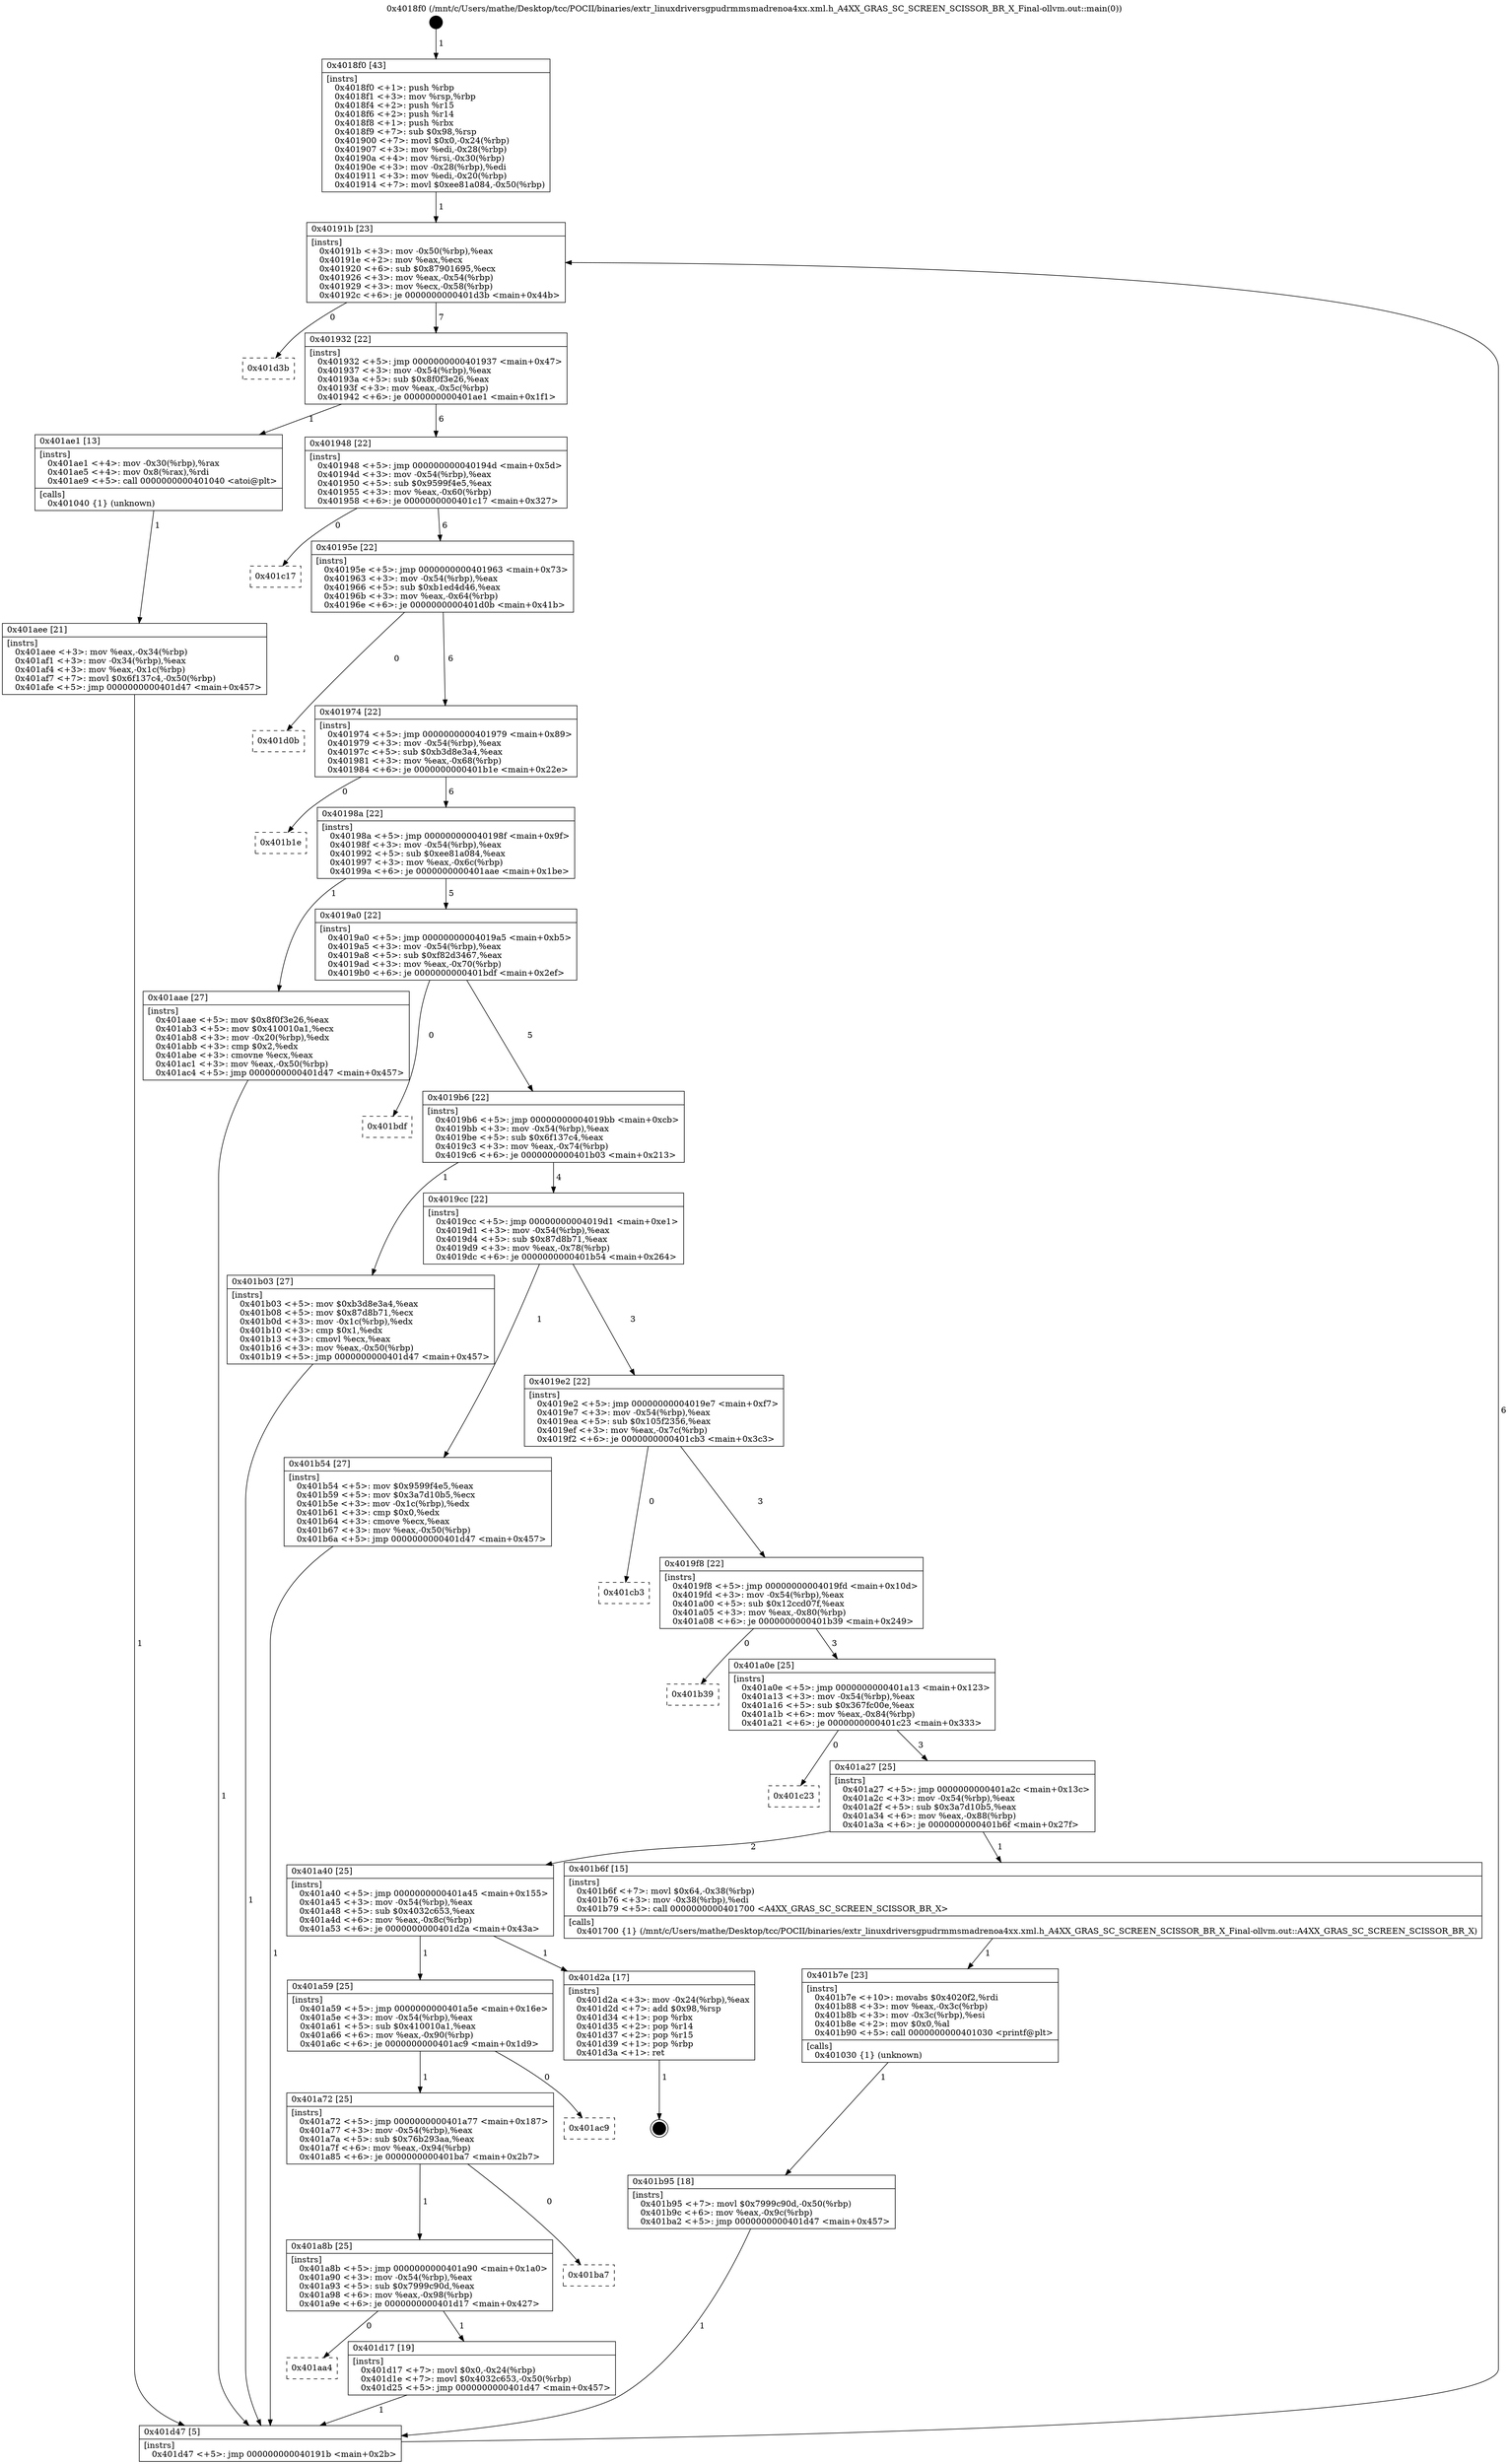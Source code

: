 digraph "0x4018f0" {
  label = "0x4018f0 (/mnt/c/Users/mathe/Desktop/tcc/POCII/binaries/extr_linuxdriversgpudrmmsmadrenoa4xx.xml.h_A4XX_GRAS_SC_SCREEN_SCISSOR_BR_X_Final-ollvm.out::main(0))"
  labelloc = "t"
  node[shape=record]

  Entry [label="",width=0.3,height=0.3,shape=circle,fillcolor=black,style=filled]
  "0x40191b" [label="{
     0x40191b [23]\l
     | [instrs]\l
     &nbsp;&nbsp;0x40191b \<+3\>: mov -0x50(%rbp),%eax\l
     &nbsp;&nbsp;0x40191e \<+2\>: mov %eax,%ecx\l
     &nbsp;&nbsp;0x401920 \<+6\>: sub $0x87901695,%ecx\l
     &nbsp;&nbsp;0x401926 \<+3\>: mov %eax,-0x54(%rbp)\l
     &nbsp;&nbsp;0x401929 \<+3\>: mov %ecx,-0x58(%rbp)\l
     &nbsp;&nbsp;0x40192c \<+6\>: je 0000000000401d3b \<main+0x44b\>\l
  }"]
  "0x401d3b" [label="{
     0x401d3b\l
  }", style=dashed]
  "0x401932" [label="{
     0x401932 [22]\l
     | [instrs]\l
     &nbsp;&nbsp;0x401932 \<+5\>: jmp 0000000000401937 \<main+0x47\>\l
     &nbsp;&nbsp;0x401937 \<+3\>: mov -0x54(%rbp),%eax\l
     &nbsp;&nbsp;0x40193a \<+5\>: sub $0x8f0f3e26,%eax\l
     &nbsp;&nbsp;0x40193f \<+3\>: mov %eax,-0x5c(%rbp)\l
     &nbsp;&nbsp;0x401942 \<+6\>: je 0000000000401ae1 \<main+0x1f1\>\l
  }"]
  Exit [label="",width=0.3,height=0.3,shape=circle,fillcolor=black,style=filled,peripheries=2]
  "0x401ae1" [label="{
     0x401ae1 [13]\l
     | [instrs]\l
     &nbsp;&nbsp;0x401ae1 \<+4\>: mov -0x30(%rbp),%rax\l
     &nbsp;&nbsp;0x401ae5 \<+4\>: mov 0x8(%rax),%rdi\l
     &nbsp;&nbsp;0x401ae9 \<+5\>: call 0000000000401040 \<atoi@plt\>\l
     | [calls]\l
     &nbsp;&nbsp;0x401040 \{1\} (unknown)\l
  }"]
  "0x401948" [label="{
     0x401948 [22]\l
     | [instrs]\l
     &nbsp;&nbsp;0x401948 \<+5\>: jmp 000000000040194d \<main+0x5d\>\l
     &nbsp;&nbsp;0x40194d \<+3\>: mov -0x54(%rbp),%eax\l
     &nbsp;&nbsp;0x401950 \<+5\>: sub $0x9599f4e5,%eax\l
     &nbsp;&nbsp;0x401955 \<+3\>: mov %eax,-0x60(%rbp)\l
     &nbsp;&nbsp;0x401958 \<+6\>: je 0000000000401c17 \<main+0x327\>\l
  }"]
  "0x401aa4" [label="{
     0x401aa4\l
  }", style=dashed]
  "0x401c17" [label="{
     0x401c17\l
  }", style=dashed]
  "0x40195e" [label="{
     0x40195e [22]\l
     | [instrs]\l
     &nbsp;&nbsp;0x40195e \<+5\>: jmp 0000000000401963 \<main+0x73\>\l
     &nbsp;&nbsp;0x401963 \<+3\>: mov -0x54(%rbp),%eax\l
     &nbsp;&nbsp;0x401966 \<+5\>: sub $0xb1ed4d46,%eax\l
     &nbsp;&nbsp;0x40196b \<+3\>: mov %eax,-0x64(%rbp)\l
     &nbsp;&nbsp;0x40196e \<+6\>: je 0000000000401d0b \<main+0x41b\>\l
  }"]
  "0x401d17" [label="{
     0x401d17 [19]\l
     | [instrs]\l
     &nbsp;&nbsp;0x401d17 \<+7\>: movl $0x0,-0x24(%rbp)\l
     &nbsp;&nbsp;0x401d1e \<+7\>: movl $0x4032c653,-0x50(%rbp)\l
     &nbsp;&nbsp;0x401d25 \<+5\>: jmp 0000000000401d47 \<main+0x457\>\l
  }"]
  "0x401d0b" [label="{
     0x401d0b\l
  }", style=dashed]
  "0x401974" [label="{
     0x401974 [22]\l
     | [instrs]\l
     &nbsp;&nbsp;0x401974 \<+5\>: jmp 0000000000401979 \<main+0x89\>\l
     &nbsp;&nbsp;0x401979 \<+3\>: mov -0x54(%rbp),%eax\l
     &nbsp;&nbsp;0x40197c \<+5\>: sub $0xb3d8e3a4,%eax\l
     &nbsp;&nbsp;0x401981 \<+3\>: mov %eax,-0x68(%rbp)\l
     &nbsp;&nbsp;0x401984 \<+6\>: je 0000000000401b1e \<main+0x22e\>\l
  }"]
  "0x401a8b" [label="{
     0x401a8b [25]\l
     | [instrs]\l
     &nbsp;&nbsp;0x401a8b \<+5\>: jmp 0000000000401a90 \<main+0x1a0\>\l
     &nbsp;&nbsp;0x401a90 \<+3\>: mov -0x54(%rbp),%eax\l
     &nbsp;&nbsp;0x401a93 \<+5\>: sub $0x7999c90d,%eax\l
     &nbsp;&nbsp;0x401a98 \<+6\>: mov %eax,-0x98(%rbp)\l
     &nbsp;&nbsp;0x401a9e \<+6\>: je 0000000000401d17 \<main+0x427\>\l
  }"]
  "0x401b1e" [label="{
     0x401b1e\l
  }", style=dashed]
  "0x40198a" [label="{
     0x40198a [22]\l
     | [instrs]\l
     &nbsp;&nbsp;0x40198a \<+5\>: jmp 000000000040198f \<main+0x9f\>\l
     &nbsp;&nbsp;0x40198f \<+3\>: mov -0x54(%rbp),%eax\l
     &nbsp;&nbsp;0x401992 \<+5\>: sub $0xee81a084,%eax\l
     &nbsp;&nbsp;0x401997 \<+3\>: mov %eax,-0x6c(%rbp)\l
     &nbsp;&nbsp;0x40199a \<+6\>: je 0000000000401aae \<main+0x1be\>\l
  }"]
  "0x401ba7" [label="{
     0x401ba7\l
  }", style=dashed]
  "0x401aae" [label="{
     0x401aae [27]\l
     | [instrs]\l
     &nbsp;&nbsp;0x401aae \<+5\>: mov $0x8f0f3e26,%eax\l
     &nbsp;&nbsp;0x401ab3 \<+5\>: mov $0x410010a1,%ecx\l
     &nbsp;&nbsp;0x401ab8 \<+3\>: mov -0x20(%rbp),%edx\l
     &nbsp;&nbsp;0x401abb \<+3\>: cmp $0x2,%edx\l
     &nbsp;&nbsp;0x401abe \<+3\>: cmovne %ecx,%eax\l
     &nbsp;&nbsp;0x401ac1 \<+3\>: mov %eax,-0x50(%rbp)\l
     &nbsp;&nbsp;0x401ac4 \<+5\>: jmp 0000000000401d47 \<main+0x457\>\l
  }"]
  "0x4019a0" [label="{
     0x4019a0 [22]\l
     | [instrs]\l
     &nbsp;&nbsp;0x4019a0 \<+5\>: jmp 00000000004019a5 \<main+0xb5\>\l
     &nbsp;&nbsp;0x4019a5 \<+3\>: mov -0x54(%rbp),%eax\l
     &nbsp;&nbsp;0x4019a8 \<+5\>: sub $0xf82d3467,%eax\l
     &nbsp;&nbsp;0x4019ad \<+3\>: mov %eax,-0x70(%rbp)\l
     &nbsp;&nbsp;0x4019b0 \<+6\>: je 0000000000401bdf \<main+0x2ef\>\l
  }"]
  "0x401d47" [label="{
     0x401d47 [5]\l
     | [instrs]\l
     &nbsp;&nbsp;0x401d47 \<+5\>: jmp 000000000040191b \<main+0x2b\>\l
  }"]
  "0x4018f0" [label="{
     0x4018f0 [43]\l
     | [instrs]\l
     &nbsp;&nbsp;0x4018f0 \<+1\>: push %rbp\l
     &nbsp;&nbsp;0x4018f1 \<+3\>: mov %rsp,%rbp\l
     &nbsp;&nbsp;0x4018f4 \<+2\>: push %r15\l
     &nbsp;&nbsp;0x4018f6 \<+2\>: push %r14\l
     &nbsp;&nbsp;0x4018f8 \<+1\>: push %rbx\l
     &nbsp;&nbsp;0x4018f9 \<+7\>: sub $0x98,%rsp\l
     &nbsp;&nbsp;0x401900 \<+7\>: movl $0x0,-0x24(%rbp)\l
     &nbsp;&nbsp;0x401907 \<+3\>: mov %edi,-0x28(%rbp)\l
     &nbsp;&nbsp;0x40190a \<+4\>: mov %rsi,-0x30(%rbp)\l
     &nbsp;&nbsp;0x40190e \<+3\>: mov -0x28(%rbp),%edi\l
     &nbsp;&nbsp;0x401911 \<+3\>: mov %edi,-0x20(%rbp)\l
     &nbsp;&nbsp;0x401914 \<+7\>: movl $0xee81a084,-0x50(%rbp)\l
  }"]
  "0x401aee" [label="{
     0x401aee [21]\l
     | [instrs]\l
     &nbsp;&nbsp;0x401aee \<+3\>: mov %eax,-0x34(%rbp)\l
     &nbsp;&nbsp;0x401af1 \<+3\>: mov -0x34(%rbp),%eax\l
     &nbsp;&nbsp;0x401af4 \<+3\>: mov %eax,-0x1c(%rbp)\l
     &nbsp;&nbsp;0x401af7 \<+7\>: movl $0x6f137c4,-0x50(%rbp)\l
     &nbsp;&nbsp;0x401afe \<+5\>: jmp 0000000000401d47 \<main+0x457\>\l
  }"]
  "0x401a72" [label="{
     0x401a72 [25]\l
     | [instrs]\l
     &nbsp;&nbsp;0x401a72 \<+5\>: jmp 0000000000401a77 \<main+0x187\>\l
     &nbsp;&nbsp;0x401a77 \<+3\>: mov -0x54(%rbp),%eax\l
     &nbsp;&nbsp;0x401a7a \<+5\>: sub $0x76b293aa,%eax\l
     &nbsp;&nbsp;0x401a7f \<+6\>: mov %eax,-0x94(%rbp)\l
     &nbsp;&nbsp;0x401a85 \<+6\>: je 0000000000401ba7 \<main+0x2b7\>\l
  }"]
  "0x401bdf" [label="{
     0x401bdf\l
  }", style=dashed]
  "0x4019b6" [label="{
     0x4019b6 [22]\l
     | [instrs]\l
     &nbsp;&nbsp;0x4019b6 \<+5\>: jmp 00000000004019bb \<main+0xcb\>\l
     &nbsp;&nbsp;0x4019bb \<+3\>: mov -0x54(%rbp),%eax\l
     &nbsp;&nbsp;0x4019be \<+5\>: sub $0x6f137c4,%eax\l
     &nbsp;&nbsp;0x4019c3 \<+3\>: mov %eax,-0x74(%rbp)\l
     &nbsp;&nbsp;0x4019c6 \<+6\>: je 0000000000401b03 \<main+0x213\>\l
  }"]
  "0x401ac9" [label="{
     0x401ac9\l
  }", style=dashed]
  "0x401b03" [label="{
     0x401b03 [27]\l
     | [instrs]\l
     &nbsp;&nbsp;0x401b03 \<+5\>: mov $0xb3d8e3a4,%eax\l
     &nbsp;&nbsp;0x401b08 \<+5\>: mov $0x87d8b71,%ecx\l
     &nbsp;&nbsp;0x401b0d \<+3\>: mov -0x1c(%rbp),%edx\l
     &nbsp;&nbsp;0x401b10 \<+3\>: cmp $0x1,%edx\l
     &nbsp;&nbsp;0x401b13 \<+3\>: cmovl %ecx,%eax\l
     &nbsp;&nbsp;0x401b16 \<+3\>: mov %eax,-0x50(%rbp)\l
     &nbsp;&nbsp;0x401b19 \<+5\>: jmp 0000000000401d47 \<main+0x457\>\l
  }"]
  "0x4019cc" [label="{
     0x4019cc [22]\l
     | [instrs]\l
     &nbsp;&nbsp;0x4019cc \<+5\>: jmp 00000000004019d1 \<main+0xe1\>\l
     &nbsp;&nbsp;0x4019d1 \<+3\>: mov -0x54(%rbp),%eax\l
     &nbsp;&nbsp;0x4019d4 \<+5\>: sub $0x87d8b71,%eax\l
     &nbsp;&nbsp;0x4019d9 \<+3\>: mov %eax,-0x78(%rbp)\l
     &nbsp;&nbsp;0x4019dc \<+6\>: je 0000000000401b54 \<main+0x264\>\l
  }"]
  "0x401a59" [label="{
     0x401a59 [25]\l
     | [instrs]\l
     &nbsp;&nbsp;0x401a59 \<+5\>: jmp 0000000000401a5e \<main+0x16e\>\l
     &nbsp;&nbsp;0x401a5e \<+3\>: mov -0x54(%rbp),%eax\l
     &nbsp;&nbsp;0x401a61 \<+5\>: sub $0x410010a1,%eax\l
     &nbsp;&nbsp;0x401a66 \<+6\>: mov %eax,-0x90(%rbp)\l
     &nbsp;&nbsp;0x401a6c \<+6\>: je 0000000000401ac9 \<main+0x1d9\>\l
  }"]
  "0x401b54" [label="{
     0x401b54 [27]\l
     | [instrs]\l
     &nbsp;&nbsp;0x401b54 \<+5\>: mov $0x9599f4e5,%eax\l
     &nbsp;&nbsp;0x401b59 \<+5\>: mov $0x3a7d10b5,%ecx\l
     &nbsp;&nbsp;0x401b5e \<+3\>: mov -0x1c(%rbp),%edx\l
     &nbsp;&nbsp;0x401b61 \<+3\>: cmp $0x0,%edx\l
     &nbsp;&nbsp;0x401b64 \<+3\>: cmove %ecx,%eax\l
     &nbsp;&nbsp;0x401b67 \<+3\>: mov %eax,-0x50(%rbp)\l
     &nbsp;&nbsp;0x401b6a \<+5\>: jmp 0000000000401d47 \<main+0x457\>\l
  }"]
  "0x4019e2" [label="{
     0x4019e2 [22]\l
     | [instrs]\l
     &nbsp;&nbsp;0x4019e2 \<+5\>: jmp 00000000004019e7 \<main+0xf7\>\l
     &nbsp;&nbsp;0x4019e7 \<+3\>: mov -0x54(%rbp),%eax\l
     &nbsp;&nbsp;0x4019ea \<+5\>: sub $0x105f2356,%eax\l
     &nbsp;&nbsp;0x4019ef \<+3\>: mov %eax,-0x7c(%rbp)\l
     &nbsp;&nbsp;0x4019f2 \<+6\>: je 0000000000401cb3 \<main+0x3c3\>\l
  }"]
  "0x401d2a" [label="{
     0x401d2a [17]\l
     | [instrs]\l
     &nbsp;&nbsp;0x401d2a \<+3\>: mov -0x24(%rbp),%eax\l
     &nbsp;&nbsp;0x401d2d \<+7\>: add $0x98,%rsp\l
     &nbsp;&nbsp;0x401d34 \<+1\>: pop %rbx\l
     &nbsp;&nbsp;0x401d35 \<+2\>: pop %r14\l
     &nbsp;&nbsp;0x401d37 \<+2\>: pop %r15\l
     &nbsp;&nbsp;0x401d39 \<+1\>: pop %rbp\l
     &nbsp;&nbsp;0x401d3a \<+1\>: ret\l
  }"]
  "0x401cb3" [label="{
     0x401cb3\l
  }", style=dashed]
  "0x4019f8" [label="{
     0x4019f8 [22]\l
     | [instrs]\l
     &nbsp;&nbsp;0x4019f8 \<+5\>: jmp 00000000004019fd \<main+0x10d\>\l
     &nbsp;&nbsp;0x4019fd \<+3\>: mov -0x54(%rbp),%eax\l
     &nbsp;&nbsp;0x401a00 \<+5\>: sub $0x12ccd07f,%eax\l
     &nbsp;&nbsp;0x401a05 \<+3\>: mov %eax,-0x80(%rbp)\l
     &nbsp;&nbsp;0x401a08 \<+6\>: je 0000000000401b39 \<main+0x249\>\l
  }"]
  "0x401b95" [label="{
     0x401b95 [18]\l
     | [instrs]\l
     &nbsp;&nbsp;0x401b95 \<+7\>: movl $0x7999c90d,-0x50(%rbp)\l
     &nbsp;&nbsp;0x401b9c \<+6\>: mov %eax,-0x9c(%rbp)\l
     &nbsp;&nbsp;0x401ba2 \<+5\>: jmp 0000000000401d47 \<main+0x457\>\l
  }"]
  "0x401b39" [label="{
     0x401b39\l
  }", style=dashed]
  "0x401a0e" [label="{
     0x401a0e [25]\l
     | [instrs]\l
     &nbsp;&nbsp;0x401a0e \<+5\>: jmp 0000000000401a13 \<main+0x123\>\l
     &nbsp;&nbsp;0x401a13 \<+3\>: mov -0x54(%rbp),%eax\l
     &nbsp;&nbsp;0x401a16 \<+5\>: sub $0x367fc00e,%eax\l
     &nbsp;&nbsp;0x401a1b \<+6\>: mov %eax,-0x84(%rbp)\l
     &nbsp;&nbsp;0x401a21 \<+6\>: je 0000000000401c23 \<main+0x333\>\l
  }"]
  "0x401b7e" [label="{
     0x401b7e [23]\l
     | [instrs]\l
     &nbsp;&nbsp;0x401b7e \<+10\>: movabs $0x4020f2,%rdi\l
     &nbsp;&nbsp;0x401b88 \<+3\>: mov %eax,-0x3c(%rbp)\l
     &nbsp;&nbsp;0x401b8b \<+3\>: mov -0x3c(%rbp),%esi\l
     &nbsp;&nbsp;0x401b8e \<+2\>: mov $0x0,%al\l
     &nbsp;&nbsp;0x401b90 \<+5\>: call 0000000000401030 \<printf@plt\>\l
     | [calls]\l
     &nbsp;&nbsp;0x401030 \{1\} (unknown)\l
  }"]
  "0x401c23" [label="{
     0x401c23\l
  }", style=dashed]
  "0x401a27" [label="{
     0x401a27 [25]\l
     | [instrs]\l
     &nbsp;&nbsp;0x401a27 \<+5\>: jmp 0000000000401a2c \<main+0x13c\>\l
     &nbsp;&nbsp;0x401a2c \<+3\>: mov -0x54(%rbp),%eax\l
     &nbsp;&nbsp;0x401a2f \<+5\>: sub $0x3a7d10b5,%eax\l
     &nbsp;&nbsp;0x401a34 \<+6\>: mov %eax,-0x88(%rbp)\l
     &nbsp;&nbsp;0x401a3a \<+6\>: je 0000000000401b6f \<main+0x27f\>\l
  }"]
  "0x401a40" [label="{
     0x401a40 [25]\l
     | [instrs]\l
     &nbsp;&nbsp;0x401a40 \<+5\>: jmp 0000000000401a45 \<main+0x155\>\l
     &nbsp;&nbsp;0x401a45 \<+3\>: mov -0x54(%rbp),%eax\l
     &nbsp;&nbsp;0x401a48 \<+5\>: sub $0x4032c653,%eax\l
     &nbsp;&nbsp;0x401a4d \<+6\>: mov %eax,-0x8c(%rbp)\l
     &nbsp;&nbsp;0x401a53 \<+6\>: je 0000000000401d2a \<main+0x43a\>\l
  }"]
  "0x401b6f" [label="{
     0x401b6f [15]\l
     | [instrs]\l
     &nbsp;&nbsp;0x401b6f \<+7\>: movl $0x64,-0x38(%rbp)\l
     &nbsp;&nbsp;0x401b76 \<+3\>: mov -0x38(%rbp),%edi\l
     &nbsp;&nbsp;0x401b79 \<+5\>: call 0000000000401700 \<A4XX_GRAS_SC_SCREEN_SCISSOR_BR_X\>\l
     | [calls]\l
     &nbsp;&nbsp;0x401700 \{1\} (/mnt/c/Users/mathe/Desktop/tcc/POCII/binaries/extr_linuxdriversgpudrmmsmadrenoa4xx.xml.h_A4XX_GRAS_SC_SCREEN_SCISSOR_BR_X_Final-ollvm.out::A4XX_GRAS_SC_SCREEN_SCISSOR_BR_X)\l
  }"]
  Entry -> "0x4018f0" [label=" 1"]
  "0x40191b" -> "0x401d3b" [label=" 0"]
  "0x40191b" -> "0x401932" [label=" 7"]
  "0x401d2a" -> Exit [label=" 1"]
  "0x401932" -> "0x401ae1" [label=" 1"]
  "0x401932" -> "0x401948" [label=" 6"]
  "0x401d17" -> "0x401d47" [label=" 1"]
  "0x401948" -> "0x401c17" [label=" 0"]
  "0x401948" -> "0x40195e" [label=" 6"]
  "0x401a8b" -> "0x401aa4" [label=" 0"]
  "0x40195e" -> "0x401d0b" [label=" 0"]
  "0x40195e" -> "0x401974" [label=" 6"]
  "0x401a8b" -> "0x401d17" [label=" 1"]
  "0x401974" -> "0x401b1e" [label=" 0"]
  "0x401974" -> "0x40198a" [label=" 6"]
  "0x401a72" -> "0x401a8b" [label=" 1"]
  "0x40198a" -> "0x401aae" [label=" 1"]
  "0x40198a" -> "0x4019a0" [label=" 5"]
  "0x401aae" -> "0x401d47" [label=" 1"]
  "0x4018f0" -> "0x40191b" [label=" 1"]
  "0x401d47" -> "0x40191b" [label=" 6"]
  "0x401ae1" -> "0x401aee" [label=" 1"]
  "0x401aee" -> "0x401d47" [label=" 1"]
  "0x401a72" -> "0x401ba7" [label=" 0"]
  "0x4019a0" -> "0x401bdf" [label=" 0"]
  "0x4019a0" -> "0x4019b6" [label=" 5"]
  "0x401a59" -> "0x401a72" [label=" 1"]
  "0x4019b6" -> "0x401b03" [label=" 1"]
  "0x4019b6" -> "0x4019cc" [label=" 4"]
  "0x401b03" -> "0x401d47" [label=" 1"]
  "0x401a59" -> "0x401ac9" [label=" 0"]
  "0x4019cc" -> "0x401b54" [label=" 1"]
  "0x4019cc" -> "0x4019e2" [label=" 3"]
  "0x401b54" -> "0x401d47" [label=" 1"]
  "0x401a40" -> "0x401a59" [label=" 1"]
  "0x4019e2" -> "0x401cb3" [label=" 0"]
  "0x4019e2" -> "0x4019f8" [label=" 3"]
  "0x401a40" -> "0x401d2a" [label=" 1"]
  "0x4019f8" -> "0x401b39" [label=" 0"]
  "0x4019f8" -> "0x401a0e" [label=" 3"]
  "0x401b95" -> "0x401d47" [label=" 1"]
  "0x401a0e" -> "0x401c23" [label=" 0"]
  "0x401a0e" -> "0x401a27" [label=" 3"]
  "0x401b7e" -> "0x401b95" [label=" 1"]
  "0x401a27" -> "0x401b6f" [label=" 1"]
  "0x401a27" -> "0x401a40" [label=" 2"]
  "0x401b6f" -> "0x401b7e" [label=" 1"]
}
